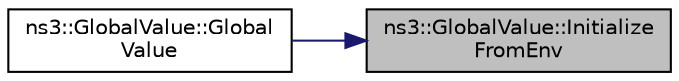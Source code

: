 digraph "ns3::GlobalValue::InitializeFromEnv"
{
 // LATEX_PDF_SIZE
  edge [fontname="Helvetica",fontsize="10",labelfontname="Helvetica",labelfontsize="10"];
  node [fontname="Helvetica",fontsize="10",shape=record];
  rankdir="RL";
  Node1 [label="ns3::GlobalValue::Initialize\lFromEnv",height=0.2,width=0.4,color="black", fillcolor="grey75", style="filled", fontcolor="black",tooltip="Initialize from the NS_GLOBAL_VALUE environment variable."];
  Node1 -> Node2 [dir="back",color="midnightblue",fontsize="10",style="solid",fontname="Helvetica"];
  Node2 [label="ns3::GlobalValue::Global\lValue",height=0.2,width=0.4,color="black", fillcolor="white", style="filled",URL="$classns3_1_1_global_value.html#ae47d892d6a279694b0c591f960e34538",tooltip="Constructor."];
}
